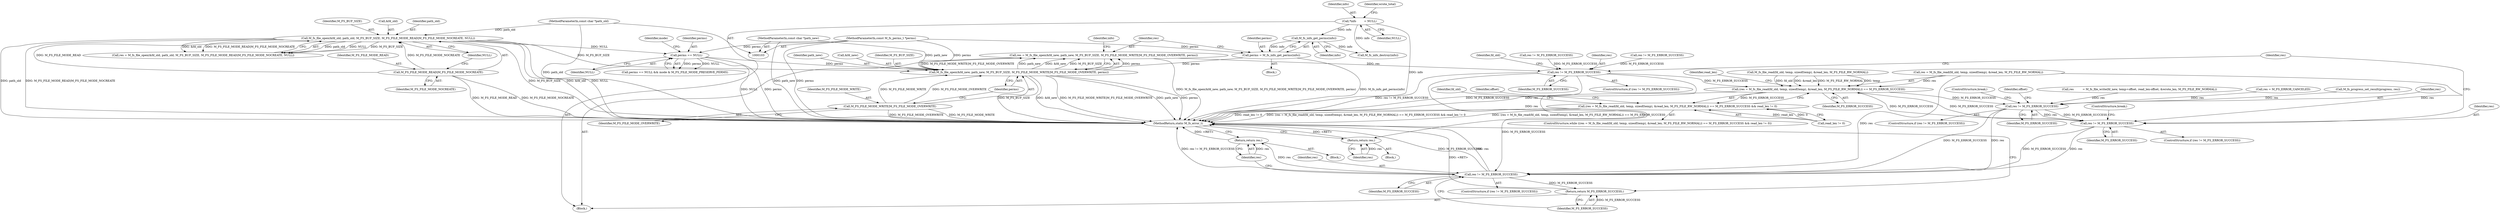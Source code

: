 digraph "0_mstdlib_db124b8f607dd0a40a9aef2d4d468fad433522a7_1@API" {
"1000174" [label="(Call,res = M_fs_file_open(&fd_new, path_new, M_FS_BUF_SIZE, M_FS_FILE_MODE_WRITE|M_FS_FILE_MODE_OVERWRITE, perms))"];
"1000176" [label="(Call,M_fs_file_open(&fd_new, path_new, M_FS_BUF_SIZE, M_FS_FILE_MODE_WRITE|M_FS_FILE_MODE_OVERWRITE, perms))"];
"1000105" [label="(MethodParameterIn,const char *path_new)"];
"1000129" [label="(Call,M_fs_file_open(&fd_old, path_old, M_FS_BUF_SIZE, M_FS_FILE_MODE_READ|M_FS_FILE_MODE_NOCREATE, NULL))"];
"1000104" [label="(MethodParameterIn,const char *path_old)"];
"1000134" [label="(Call,M_FS_FILE_MODE_READ|M_FS_FILE_MODE_NOCREATE)"];
"1000181" [label="(Call,M_FS_FILE_MODE_WRITE|M_FS_FILE_MODE_OVERWRITE)"];
"1000147" [label="(Call,perms == NULL)"];
"1000110" [label="(MethodParameterIn,const M_fs_perms_t *perms)"];
"1000170" [label="(Call,perms = M_fs_info_get_perms(info))"];
"1000172" [label="(Call,M_fs_info_get_perms(info))"];
"1000115" [label="(Call,*info         = NULL)"];
"1000188" [label="(Call,res != M_FS_ERROR_SUCCESS)"];
"1000194" [label="(Return,return res;)"];
"1000198" [label="(Call,(res = M_fs_file_read(fd_old, temp, sizeof(temp), &read_len, M_FS_FILE_RW_NORMAL)) == M_FS_ERROR_SUCCESS)"];
"1000197" [label="(Call,(res = M_fs_file_read(fd_old, temp, sizeof(temp), &read_len, M_FS_FILE_RW_NORMAL)) == M_FS_ERROR_SUCCESS && read_len != 0)"];
"1000286" [label="(Call,res != M_FS_ERROR_SUCCESS)"];
"1000292" [label="(Call,res != M_FS_ERROR_SUCCESS)"];
"1000302" [label="(Call,res != M_FS_ERROR_SUCCESS)"];
"1000306" [label="(Return,return res;)"];
"1000308" [label="(Return,return M_FS_ERROR_SUCCESS;)"];
"1000309" [label="(Identifier,M_FS_ERROR_SUCCESS)"];
"1000146" [label="(Call,perms == NULL && mode & M_FS_FILE_MODE_PRESERVE_PERMS)"];
"1000193" [label="(Identifier,fd_old)"];
"1000186" [label="(Identifier,info)"];
"1000183" [label="(Identifier,M_FS_FILE_MODE_OVERWRITE)"];
"1000285" [label="(ControlStructure,if (res != M_FS_ERROR_SUCCESS))"];
"1000287" [label="(Identifier,res)"];
"1000170" [label="(Call,perms = M_fs_info_get_perms(info))"];
"1000181" [label="(Call,M_FS_FILE_MODE_WRITE|M_FS_FILE_MODE_OVERWRITE)"];
"1000134" [label="(Call,M_FS_FILE_MODE_READ|M_FS_FILE_MODE_NOCREATE)"];
"1000116" [label="(Identifier,info)"];
"1000294" [label="(Identifier,M_FS_ERROR_SUCCESS)"];
"1000190" [label="(Identifier,M_FS_ERROR_SUCCESS)"];
"1000194" [label="(Return,return res;)"];
"1000188" [label="(Call,res != M_FS_ERROR_SUCCESS)"];
"1000215" [label="(Identifier,offset)"];
"1000179" [label="(Identifier,path_new)"];
"1000133" [label="(Identifier,M_FS_BUF_SIZE)"];
"1000201" [label="(Call,M_fs_file_read(fd_old, temp, sizeof(temp), &read_len, M_FS_FILE_RW_NORMAL))"];
"1000139" [label="(Call,res != M_FS_ERROR_SUCCESS)"];
"1000130" [label="(Call,&fd_old)"];
"1000219" [label="(Identifier,offset)"];
"1000286" [label="(Call,res != M_FS_ERROR_SUCCESS)"];
"1000189" [label="(Identifier,res)"];
"1000222" [label="(Call,res          = M_fs_file_write(fd_new, temp+offset, read_len-offset, &wrote_len, M_FS_FILE_RW_NORMAL))"];
"1000296" [label="(ControlStructure,break;)"];
"1000175" [label="(Identifier,res)"];
"1000305" [label="(Block,)"];
"1000147" [label="(Call,perms == NULL)"];
"1000292" [label="(Call,res != M_FS_ERROR_SUCCESS)"];
"1000196" [label="(ControlStructure,while ((res = M_fs_file_read(fd_old, temp, sizeof(temp), &read_len, M_FS_FILE_RW_NORMAL)) == M_FS_ERROR_SUCCESS && read_len != 0))"];
"1000211" [label="(Identifier,read_len)"];
"1000153" [label="(Block,)"];
"1000173" [label="(Identifier,info)"];
"1000291" [label="(ControlStructure,if (res != M_FS_ERROR_SUCCESS))"];
"1000110" [label="(MethodParameterIn,const M_fs_perms_t *perms)"];
"1000210" [label="(Call,read_len != 0)"];
"1000182" [label="(Identifier,M_FS_FILE_MODE_WRITE)"];
"1000290" [label="(ControlStructure,break;)"];
"1000187" [label="(ControlStructure,if (res != M_FS_ERROR_SUCCESS))"];
"1000105" [label="(MethodParameterIn,const char *path_new)"];
"1000123" [label="(Identifier,wrote_total)"];
"1000302" [label="(Call,res != M_FS_ERROR_SUCCESS)"];
"1000172" [label="(Call,M_fs_info_get_perms(info))"];
"1000185" [label="(Call,M_fs_info_destroy(info))"];
"1000209" [label="(Identifier,M_FS_ERROR_SUCCESS)"];
"1000137" [label="(Identifier,NULL)"];
"1000303" [label="(Identifier,res)"];
"1000282" [label="(Call,res = M_FS_ERROR_CANCELED)"];
"1000199" [label="(Call,res = M_fs_file_read(fd_old, temp, sizeof(temp), &read_len, M_FS_FILE_RW_NORMAL))"];
"1000162" [label="(Call,res != M_FS_ERROR_SUCCESS)"];
"1000136" [label="(Identifier,M_FS_FILE_MODE_NOCREATE)"];
"1000177" [label="(Call,&fd_new)"];
"1000293" [label="(Identifier,res)"];
"1000184" [label="(Identifier,perms)"];
"1000111" [label="(Block,)"];
"1000195" [label="(Identifier,res)"];
"1000174" [label="(Call,res = M_fs_file_open(&fd_new, path_new, M_FS_BUF_SIZE, M_FS_FILE_MODE_WRITE|M_FS_FILE_MODE_OVERWRITE, perms))"];
"1000308" [label="(Return,return M_FS_ERROR_SUCCESS;)"];
"1000298" [label="(Identifier,fd_old)"];
"1000171" [label="(Identifier,perms)"];
"1000191" [label="(Block,)"];
"1000149" [label="(Identifier,NULL)"];
"1000151" [label="(Identifier,mode)"];
"1000129" [label="(Call,M_fs_file_open(&fd_old, path_old, M_FS_BUF_SIZE, M_FS_FILE_MODE_READ|M_FS_FILE_MODE_NOCREATE, NULL))"];
"1000115" [label="(Call,*info         = NULL)"];
"1000304" [label="(Identifier,M_FS_ERROR_SUCCESS)"];
"1000244" [label="(Call,M_fs_progress_set_result(progress, res))"];
"1000197" [label="(Call,(res = M_fs_file_read(fd_old, temp, sizeof(temp), &read_len, M_FS_FILE_RW_NORMAL)) == M_FS_ERROR_SUCCESS && read_len != 0)"];
"1000306" [label="(Return,return res;)"];
"1000176" [label="(Call,M_fs_file_open(&fd_new, path_new, M_FS_BUF_SIZE, M_FS_FILE_MODE_WRITE|M_FS_FILE_MODE_OVERWRITE, perms))"];
"1000288" [label="(Identifier,M_FS_ERROR_SUCCESS)"];
"1000180" [label="(Identifier,M_FS_BUF_SIZE)"];
"1000127" [label="(Call,res = M_fs_file_open(&fd_old, path_old, M_FS_BUF_SIZE, M_FS_FILE_MODE_READ|M_FS_FILE_MODE_NOCREATE, NULL))"];
"1000148" [label="(Identifier,perms)"];
"1000198" [label="(Call,(res = M_fs_file_read(fd_old, temp, sizeof(temp), &read_len, M_FS_FILE_RW_NORMAL)) == M_FS_ERROR_SUCCESS)"];
"1000132" [label="(Identifier,path_old)"];
"1000117" [label="(Identifier,NULL)"];
"1000135" [label="(Identifier,M_FS_FILE_MODE_READ)"];
"1000307" [label="(Identifier,res)"];
"1000301" [label="(ControlStructure,if (res != M_FS_ERROR_SUCCESS))"];
"1000310" [label="(MethodReturn,static M_fs_error_t)"];
"1000104" [label="(MethodParameterIn,const char *path_old)"];
"1000200" [label="(Identifier,res)"];
"1000174" -> "1000111"  [label="AST: "];
"1000174" -> "1000176"  [label="CFG: "];
"1000175" -> "1000174"  [label="AST: "];
"1000176" -> "1000174"  [label="AST: "];
"1000186" -> "1000174"  [label="CFG: "];
"1000174" -> "1000310"  [label="DDG: M_fs_file_open(&fd_new, path_new, M_FS_BUF_SIZE, M_FS_FILE_MODE_WRITE|M_FS_FILE_MODE_OVERWRITE, perms)"];
"1000176" -> "1000174"  [label="DDG: perms"];
"1000176" -> "1000174"  [label="DDG: M_FS_FILE_MODE_WRITE|M_FS_FILE_MODE_OVERWRITE"];
"1000176" -> "1000174"  [label="DDG: path_new"];
"1000176" -> "1000174"  [label="DDG: &fd_new"];
"1000176" -> "1000174"  [label="DDG: M_FS_BUF_SIZE"];
"1000174" -> "1000188"  [label="DDG: res"];
"1000176" -> "1000184"  [label="CFG: "];
"1000177" -> "1000176"  [label="AST: "];
"1000179" -> "1000176"  [label="AST: "];
"1000180" -> "1000176"  [label="AST: "];
"1000181" -> "1000176"  [label="AST: "];
"1000184" -> "1000176"  [label="AST: "];
"1000176" -> "1000310"  [label="DDG: M_FS_FILE_MODE_WRITE|M_FS_FILE_MODE_OVERWRITE"];
"1000176" -> "1000310"  [label="DDG: path_new"];
"1000176" -> "1000310"  [label="DDG: perms"];
"1000176" -> "1000310"  [label="DDG: M_FS_BUF_SIZE"];
"1000176" -> "1000310"  [label="DDG: &fd_new"];
"1000105" -> "1000176"  [label="DDG: path_new"];
"1000129" -> "1000176"  [label="DDG: M_FS_BUF_SIZE"];
"1000181" -> "1000176"  [label="DDG: M_FS_FILE_MODE_WRITE"];
"1000181" -> "1000176"  [label="DDG: M_FS_FILE_MODE_OVERWRITE"];
"1000147" -> "1000176"  [label="DDG: perms"];
"1000170" -> "1000176"  [label="DDG: perms"];
"1000110" -> "1000176"  [label="DDG: perms"];
"1000105" -> "1000103"  [label="AST: "];
"1000105" -> "1000310"  [label="DDG: path_new"];
"1000129" -> "1000127"  [label="AST: "];
"1000129" -> "1000137"  [label="CFG: "];
"1000130" -> "1000129"  [label="AST: "];
"1000132" -> "1000129"  [label="AST: "];
"1000133" -> "1000129"  [label="AST: "];
"1000134" -> "1000129"  [label="AST: "];
"1000137" -> "1000129"  [label="AST: "];
"1000127" -> "1000129"  [label="CFG: "];
"1000129" -> "1000310"  [label="DDG: &fd_old"];
"1000129" -> "1000310"  [label="DDG: path_old"];
"1000129" -> "1000310"  [label="DDG: M_FS_FILE_MODE_READ|M_FS_FILE_MODE_NOCREATE"];
"1000129" -> "1000310"  [label="DDG: M_FS_BUF_SIZE"];
"1000129" -> "1000310"  [label="DDG: NULL"];
"1000129" -> "1000127"  [label="DDG: path_old"];
"1000129" -> "1000127"  [label="DDG: NULL"];
"1000129" -> "1000127"  [label="DDG: M_FS_BUF_SIZE"];
"1000129" -> "1000127"  [label="DDG: &fd_old"];
"1000129" -> "1000127"  [label="DDG: M_FS_FILE_MODE_READ|M_FS_FILE_MODE_NOCREATE"];
"1000104" -> "1000129"  [label="DDG: path_old"];
"1000134" -> "1000129"  [label="DDG: M_FS_FILE_MODE_READ"];
"1000134" -> "1000129"  [label="DDG: M_FS_FILE_MODE_NOCREATE"];
"1000129" -> "1000147"  [label="DDG: NULL"];
"1000104" -> "1000103"  [label="AST: "];
"1000104" -> "1000310"  [label="DDG: path_old"];
"1000134" -> "1000136"  [label="CFG: "];
"1000135" -> "1000134"  [label="AST: "];
"1000136" -> "1000134"  [label="AST: "];
"1000137" -> "1000134"  [label="CFG: "];
"1000134" -> "1000310"  [label="DDG: M_FS_FILE_MODE_READ"];
"1000134" -> "1000310"  [label="DDG: M_FS_FILE_MODE_NOCREATE"];
"1000181" -> "1000183"  [label="CFG: "];
"1000182" -> "1000181"  [label="AST: "];
"1000183" -> "1000181"  [label="AST: "];
"1000184" -> "1000181"  [label="CFG: "];
"1000181" -> "1000310"  [label="DDG: M_FS_FILE_MODE_WRITE"];
"1000181" -> "1000310"  [label="DDG: M_FS_FILE_MODE_OVERWRITE"];
"1000147" -> "1000146"  [label="AST: "];
"1000147" -> "1000149"  [label="CFG: "];
"1000148" -> "1000147"  [label="AST: "];
"1000149" -> "1000147"  [label="AST: "];
"1000151" -> "1000147"  [label="CFG: "];
"1000146" -> "1000147"  [label="CFG: "];
"1000147" -> "1000310"  [label="DDG: NULL"];
"1000147" -> "1000310"  [label="DDG: perms"];
"1000147" -> "1000146"  [label="DDG: perms"];
"1000147" -> "1000146"  [label="DDG: NULL"];
"1000110" -> "1000147"  [label="DDG: perms"];
"1000110" -> "1000103"  [label="AST: "];
"1000110" -> "1000310"  [label="DDG: perms"];
"1000110" -> "1000170"  [label="DDG: perms"];
"1000170" -> "1000153"  [label="AST: "];
"1000170" -> "1000172"  [label="CFG: "];
"1000171" -> "1000170"  [label="AST: "];
"1000172" -> "1000170"  [label="AST: "];
"1000175" -> "1000170"  [label="CFG: "];
"1000170" -> "1000310"  [label="DDG: M_fs_info_get_perms(info)"];
"1000172" -> "1000170"  [label="DDG: info"];
"1000172" -> "1000173"  [label="CFG: "];
"1000173" -> "1000172"  [label="AST: "];
"1000115" -> "1000172"  [label="DDG: info"];
"1000172" -> "1000185"  [label="DDG: info"];
"1000115" -> "1000111"  [label="AST: "];
"1000115" -> "1000117"  [label="CFG: "];
"1000116" -> "1000115"  [label="AST: "];
"1000117" -> "1000115"  [label="AST: "];
"1000123" -> "1000115"  [label="CFG: "];
"1000115" -> "1000310"  [label="DDG: info"];
"1000115" -> "1000185"  [label="DDG: info"];
"1000188" -> "1000187"  [label="AST: "];
"1000188" -> "1000190"  [label="CFG: "];
"1000189" -> "1000188"  [label="AST: "];
"1000190" -> "1000188"  [label="AST: "];
"1000193" -> "1000188"  [label="CFG: "];
"1000200" -> "1000188"  [label="CFG: "];
"1000188" -> "1000310"  [label="DDG: res != M_FS_ERROR_SUCCESS"];
"1000188" -> "1000310"  [label="DDG: M_FS_ERROR_SUCCESS"];
"1000188" -> "1000310"  [label="DDG: res"];
"1000162" -> "1000188"  [label="DDG: M_FS_ERROR_SUCCESS"];
"1000139" -> "1000188"  [label="DDG: M_FS_ERROR_SUCCESS"];
"1000188" -> "1000194"  [label="DDG: res"];
"1000188" -> "1000198"  [label="DDG: M_FS_ERROR_SUCCESS"];
"1000194" -> "1000191"  [label="AST: "];
"1000194" -> "1000195"  [label="CFG: "];
"1000195" -> "1000194"  [label="AST: "];
"1000310" -> "1000194"  [label="CFG: "];
"1000194" -> "1000310"  [label="DDG: <RET>"];
"1000195" -> "1000194"  [label="DDG: res"];
"1000198" -> "1000197"  [label="AST: "];
"1000198" -> "1000209"  [label="CFG: "];
"1000199" -> "1000198"  [label="AST: "];
"1000209" -> "1000198"  [label="AST: "];
"1000211" -> "1000198"  [label="CFG: "];
"1000197" -> "1000198"  [label="CFG: "];
"1000198" -> "1000197"  [label="DDG: M_FS_ERROR_SUCCESS"];
"1000199" -> "1000198"  [label="DDG: res"];
"1000201" -> "1000198"  [label="DDG: &read_len"];
"1000201" -> "1000198"  [label="DDG: M_FS_FILE_RW_NORMAL"];
"1000201" -> "1000198"  [label="DDG: temp"];
"1000201" -> "1000198"  [label="DDG: fd_old"];
"1000292" -> "1000198"  [label="DDG: M_FS_ERROR_SUCCESS"];
"1000198" -> "1000286"  [label="DDG: M_FS_ERROR_SUCCESS"];
"1000198" -> "1000292"  [label="DDG: M_FS_ERROR_SUCCESS"];
"1000198" -> "1000302"  [label="DDG: M_FS_ERROR_SUCCESS"];
"1000197" -> "1000196"  [label="AST: "];
"1000197" -> "1000210"  [label="CFG: "];
"1000210" -> "1000197"  [label="AST: "];
"1000215" -> "1000197"  [label="CFG: "];
"1000298" -> "1000197"  [label="CFG: "];
"1000197" -> "1000310"  [label="DDG: read_len != 0"];
"1000197" -> "1000310"  [label="DDG: (res = M_fs_file_read(fd_old, temp, sizeof(temp), &read_len, M_FS_FILE_RW_NORMAL)) == M_FS_ERROR_SUCCESS && read_len != 0"];
"1000197" -> "1000310"  [label="DDG: (res = M_fs_file_read(fd_old, temp, sizeof(temp), &read_len, M_FS_FILE_RW_NORMAL)) == M_FS_ERROR_SUCCESS"];
"1000210" -> "1000197"  [label="DDG: read_len"];
"1000210" -> "1000197"  [label="DDG: 0"];
"1000286" -> "1000285"  [label="AST: "];
"1000286" -> "1000288"  [label="CFG: "];
"1000287" -> "1000286"  [label="AST: "];
"1000288" -> "1000286"  [label="AST: "];
"1000219" -> "1000286"  [label="CFG: "];
"1000290" -> "1000286"  [label="CFG: "];
"1000222" -> "1000286"  [label="DDG: res"];
"1000244" -> "1000286"  [label="DDG: res"];
"1000282" -> "1000286"  [label="DDG: res"];
"1000286" -> "1000292"  [label="DDG: res"];
"1000286" -> "1000292"  [label="DDG: M_FS_ERROR_SUCCESS"];
"1000286" -> "1000302"  [label="DDG: res"];
"1000286" -> "1000302"  [label="DDG: M_FS_ERROR_SUCCESS"];
"1000292" -> "1000291"  [label="AST: "];
"1000292" -> "1000294"  [label="CFG: "];
"1000293" -> "1000292"  [label="AST: "];
"1000294" -> "1000292"  [label="AST: "];
"1000200" -> "1000292"  [label="CFG: "];
"1000296" -> "1000292"  [label="CFG: "];
"1000199" -> "1000292"  [label="DDG: res"];
"1000292" -> "1000302"  [label="DDG: res"];
"1000292" -> "1000302"  [label="DDG: M_FS_ERROR_SUCCESS"];
"1000302" -> "1000301"  [label="AST: "];
"1000302" -> "1000304"  [label="CFG: "];
"1000303" -> "1000302"  [label="AST: "];
"1000304" -> "1000302"  [label="AST: "];
"1000307" -> "1000302"  [label="CFG: "];
"1000309" -> "1000302"  [label="CFG: "];
"1000302" -> "1000310"  [label="DDG: M_FS_ERROR_SUCCESS"];
"1000302" -> "1000310"  [label="DDG: res"];
"1000302" -> "1000310"  [label="DDG: res != M_FS_ERROR_SUCCESS"];
"1000199" -> "1000302"  [label="DDG: res"];
"1000302" -> "1000306"  [label="DDG: res"];
"1000302" -> "1000308"  [label="DDG: M_FS_ERROR_SUCCESS"];
"1000306" -> "1000305"  [label="AST: "];
"1000306" -> "1000307"  [label="CFG: "];
"1000307" -> "1000306"  [label="AST: "];
"1000310" -> "1000306"  [label="CFG: "];
"1000306" -> "1000310"  [label="DDG: <RET>"];
"1000307" -> "1000306"  [label="DDG: res"];
"1000308" -> "1000111"  [label="AST: "];
"1000308" -> "1000309"  [label="CFG: "];
"1000309" -> "1000308"  [label="AST: "];
"1000310" -> "1000308"  [label="CFG: "];
"1000308" -> "1000310"  [label="DDG: <RET>"];
"1000309" -> "1000308"  [label="DDG: M_FS_ERROR_SUCCESS"];
}
